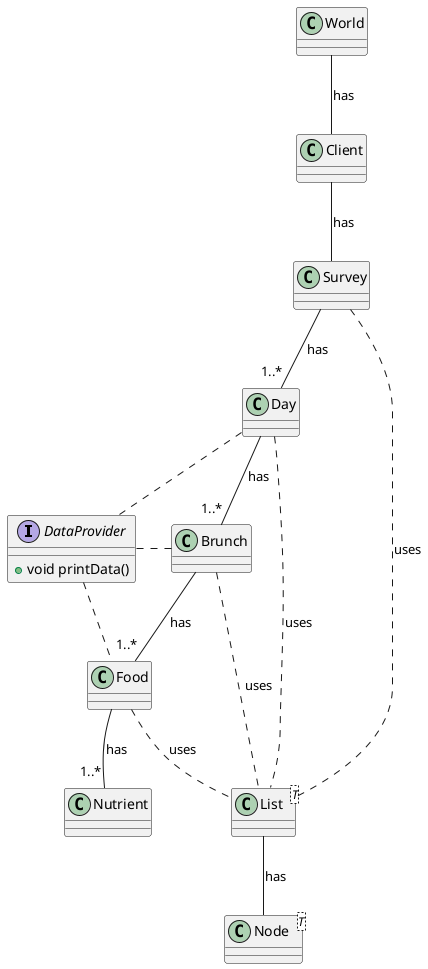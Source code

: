 @startuml class diagram

interface DataProvider{
 + void printData()
}
class World{}
class Client{}
class Survey{}
class Day{}
class Brunch{}
class Food{}
class Nutrient{}
' class Tree<T>{}
class Node<T>{}
class List<T>{}


World -- Client : has
Client -- Survey : has
Survey -- "1..*" Day : has
Survey .. List : uses
Day .. List : uses
Day -- "1..*" Brunch : has
Day .. DataProvider
Brunch .. List : uses
Brunch -- "1..*" Food : has
Brunch .left. DataProvider
Food .. List : uses
Food -- "1..*" Nutrient : has
Food .left. DataProvider
' Tree -- Node : has
List -- Node : has
@enduml